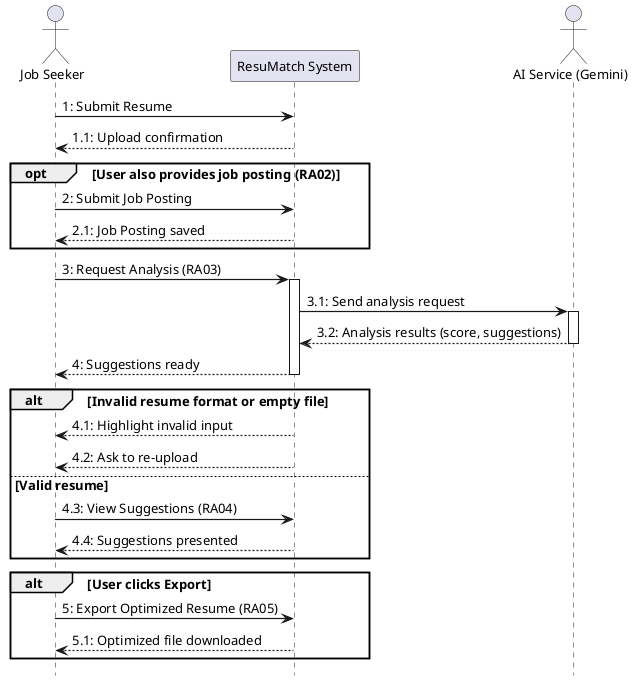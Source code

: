 @startuml
skinparam shadowing false
skinparam defaultFontName Arial
skinparam defaultFontSize 13
skinparam sequenceArrowThickness 1.2
hide footbox

actor "Job Seeker" as JS
participant "ResuMatch System" as SYS
actor "AI Service (Gemini)" as AI

JS -> SYS : 1: Submit Resume
SYS --> JS : 1.1: Upload confirmation

opt User also provides job posting (RA02)
  JS -> SYS : 2: Submit Job Posting
  SYS --> JS : 2.1: Job Posting saved
end

JS -> SYS : 3: Request Analysis (RA03)
activate SYS
SYS -> AI  : 3.1: Send analysis request
activate AI
AI  --> SYS : 3.2: Analysis results (score, suggestions)
deactivate AI
SYS --> JS : 4: Suggestions ready
deactivate SYS

alt Invalid resume format or empty file
  SYS --> JS : 4.1: Highlight invalid input
  SYS --> JS : 4.2: Ask to re-upload
else Valid resume
  JS  -> SYS : 4.3: View Suggestions (RA04)
  SYS --> JS : 4.4: Suggestions presented
end

alt User clicks Export
  JS  -> SYS : 5: Export Optimized Resume (RA05)
  SYS --> JS : 5.1: Optimized file downloaded
end
@enduml